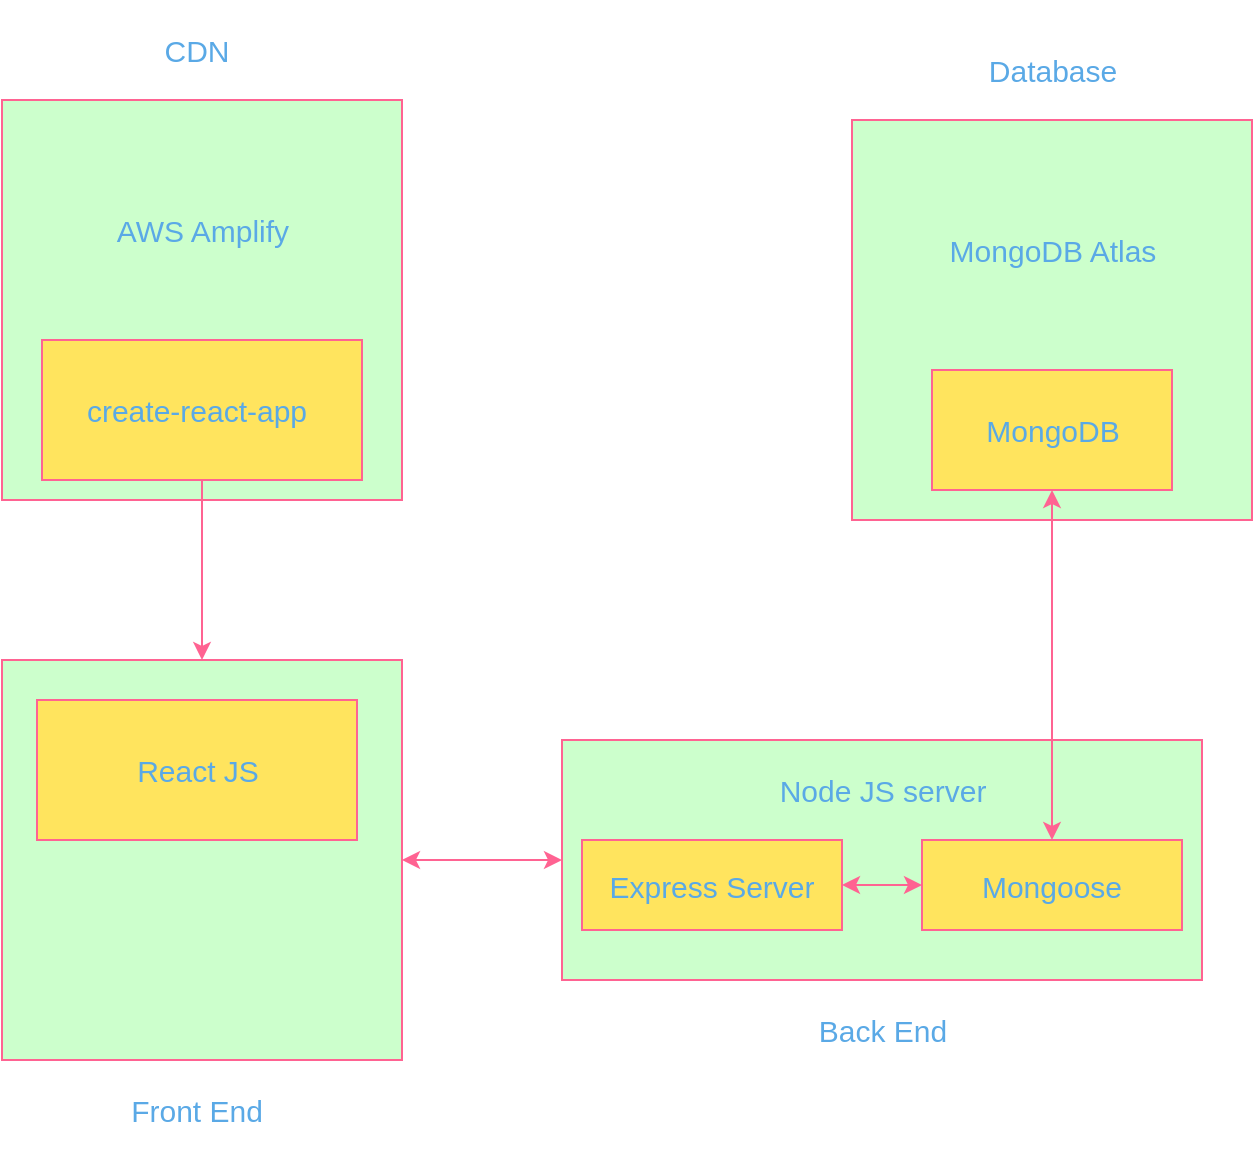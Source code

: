 <mxfile version="14.9.1" type="device"><diagram id="aQjJICAusok8GKXbtGQU" name="Page-1"><mxGraphModel dx="2062" dy="1122" grid="1" gridSize="10" guides="1" tooltips="1" connect="1" arrows="1" fold="1" page="1" pageScale="1" pageWidth="1700" pageHeight="1100" math="0" shadow="0"><root><mxCell id="0"/><mxCell id="1" parent="0"/><mxCell id="H4oFbPX18FAO6HncbEK5-1" value="" style="whiteSpace=wrap;html=1;aspect=fixed;strokeColor=#FF6392;fontColor=#5AA9E6;fillColor=#CCFFCC;" vertex="1" parent="1"><mxGeometry x="200" y="200" width="200" height="200" as="geometry"/></mxCell><mxCell id="H4oFbPX18FAO6HncbEK5-33" style="edgeStyle=orthogonalEdgeStyle;rounded=0;orthogonalLoop=1;jettySize=auto;html=1;entryX=0.5;entryY=0;entryDx=0;entryDy=0;strokeColor=#FF6392;fontColor=#5AA9E6;" edge="1" parent="1" source="H4oFbPX18FAO6HncbEK5-2" target="H4oFbPX18FAO6HncbEK5-19"><mxGeometry relative="1" as="geometry"/></mxCell><mxCell id="H4oFbPX18FAO6HncbEK5-2" value="" style="rounded=0;whiteSpace=wrap;html=1;fillColor=#FFE45E;strokeColor=#FF6392;fontColor=#5AA9E6;" vertex="1" parent="1"><mxGeometry x="220" y="320" width="160" height="70" as="geometry"/></mxCell><mxCell id="H4oFbPX18FAO6HncbEK5-3" value="" style="whiteSpace=wrap;html=1;aspect=fixed;strokeColor=#FF6392;fontColor=#5AA9E6;fillColor=#CCFFCC;" vertex="1" parent="1"><mxGeometry x="625" y="210" width="200" height="200" as="geometry"/></mxCell><mxCell id="H4oFbPX18FAO6HncbEK5-4" value="" style="rounded=0;whiteSpace=wrap;html=1;fillColor=#FFE45E;strokeColor=#FF6392;fontColor=#5AA9E6;" vertex="1" parent="1"><mxGeometry x="665" y="335" width="120" height="60" as="geometry"/></mxCell><mxCell id="H4oFbPX18FAO6HncbEK5-11" value="&lt;font style=&quot;font-size: 15px&quot;&gt;CDN&lt;/font&gt;" style="text;html=1;strokeColor=none;fillColor=none;align=center;verticalAlign=middle;whiteSpace=wrap;rounded=0;fontColor=#5AA9E6;" vertex="1" parent="1"><mxGeometry x="240" y="150" width="115" height="50" as="geometry"/></mxCell><mxCell id="H4oFbPX18FAO6HncbEK5-12" value="&lt;font style=&quot;font-size: 15px&quot;&gt;Database&lt;/font&gt;" style="text;html=1;strokeColor=none;fillColor=none;align=center;verticalAlign=middle;whiteSpace=wrap;rounded=0;fontColor=#5AA9E6;" vertex="1" parent="1"><mxGeometry x="667.5" y="160" width="115" height="50" as="geometry"/></mxCell><mxCell id="H4oFbPX18FAO6HncbEK5-13" value="&lt;font style=&quot;font-size: 15px&quot;&gt;Back End&lt;br&gt;&lt;/font&gt;" style="text;html=1;strokeColor=none;fillColor=none;align=center;verticalAlign=middle;whiteSpace=wrap;rounded=0;fontColor=#5AA9E6;" vertex="1" parent="1"><mxGeometry x="582.5" y="640" width="115" height="50" as="geometry"/></mxCell><mxCell id="H4oFbPX18FAO6HncbEK5-14" value="&lt;font style=&quot;font-size: 15px&quot;&gt;Front End&lt;/font&gt;" style="text;html=1;strokeColor=none;fillColor=none;align=center;verticalAlign=middle;whiteSpace=wrap;rounded=0;fontColor=#5AA9E6;" vertex="1" parent="1"><mxGeometry x="240" y="680" width="115" height="50" as="geometry"/></mxCell><mxCell id="H4oFbPX18FAO6HncbEK5-15" value="&lt;font style=&quot;font-size: 15px&quot;&gt;AWS Amplify&lt;/font&gt;" style="text;html=1;strokeColor=none;fillColor=none;align=center;verticalAlign=middle;whiteSpace=wrap;rounded=0;fontColor=#5AA9E6;" vertex="1" parent="1"><mxGeometry x="242.5" y="240" width="115" height="50" as="geometry"/></mxCell><mxCell id="H4oFbPX18FAO6HncbEK5-16" value="&lt;font style=&quot;font-size: 15px&quot;&gt;MongoDB Atlas&lt;/font&gt;" style="text;html=1;strokeColor=none;fillColor=none;align=center;verticalAlign=middle;whiteSpace=wrap;rounded=0;fontColor=#5AA9E6;" vertex="1" parent="1"><mxGeometry x="667.5" y="250" width="115" height="50" as="geometry"/></mxCell><mxCell id="H4oFbPX18FAO6HncbEK5-17" value="&lt;font style=&quot;font-size: 15px&quot;&gt;create-react-app&lt;br&gt;&lt;/font&gt;" style="text;html=1;strokeColor=none;fillColor=none;align=center;verticalAlign=middle;whiteSpace=wrap;rounded=0;fontColor=#5AA9E6;" vertex="1" parent="1"><mxGeometry x="240" y="330" width="115" height="50" as="geometry"/></mxCell><mxCell id="H4oFbPX18FAO6HncbEK5-18" value="&lt;font style=&quot;font-size: 15px&quot;&gt;MongoDB&lt;/font&gt;" style="text;html=1;strokeColor=none;fillColor=none;align=center;verticalAlign=middle;whiteSpace=wrap;rounded=0;fontColor=#5AA9E6;" vertex="1" parent="1"><mxGeometry x="667.5" y="340" width="115" height="50" as="geometry"/></mxCell><mxCell id="H4oFbPX18FAO6HncbEK5-19" value="" style="whiteSpace=wrap;html=1;aspect=fixed;strokeColor=#FF6392;fontColor=#5AA9E6;fillColor=#CCFFCC;" vertex="1" parent="1"><mxGeometry x="200" y="480" width="200" height="200" as="geometry"/></mxCell><mxCell id="H4oFbPX18FAO6HncbEK5-21" value="&lt;font style=&quot;font-size: 15px&quot;&gt;React JS&lt;/font&gt;" style="rounded=0;whiteSpace=wrap;html=1;fillColor=#FFE45E;strokeColor=#FF6392;fontColor=#5AA9E6;" vertex="1" parent="1"><mxGeometry x="217.5" y="500" width="160" height="70" as="geometry"/></mxCell><mxCell id="H4oFbPX18FAO6HncbEK5-22" value="" style="rounded=0;whiteSpace=wrap;html=1;strokeColor=#FF6392;fontColor=#5AA9E6;fillColor=#CCFFCC;" vertex="1" parent="1"><mxGeometry x="480" y="520" width="320" height="120" as="geometry"/></mxCell><mxCell id="H4oFbPX18FAO6HncbEK5-24" value="&lt;font style=&quot;font-size: 15px&quot;&gt;Mongoose&lt;/font&gt;" style="rounded=0;whiteSpace=wrap;html=1;fillColor=#FFE45E;strokeColor=#FF6392;fontColor=#5AA9E6;" vertex="1" parent="1"><mxGeometry x="660" y="570" width="130" height="45" as="geometry"/></mxCell><mxCell id="H4oFbPX18FAO6HncbEK5-25" value="&lt;font style=&quot;font-size: 15px&quot;&gt;Express Server&lt;/font&gt;" style="rounded=0;whiteSpace=wrap;html=1;fillColor=#FFE45E;strokeColor=#FF6392;fontColor=#5AA9E6;" vertex="1" parent="1"><mxGeometry x="490" y="570" width="130" height="45" as="geometry"/></mxCell><mxCell id="H4oFbPX18FAO6HncbEK5-26" value="&lt;font style=&quot;font-size: 15px&quot;&gt;Node JS server&lt;br&gt;&lt;/font&gt;" style="text;html=1;strokeColor=none;fillColor=none;align=center;verticalAlign=middle;whiteSpace=wrap;rounded=0;fontColor=#5AA9E6;" vertex="1" parent="1"><mxGeometry x="582.5" y="520" width="115" height="50" as="geometry"/></mxCell><mxCell id="H4oFbPX18FAO6HncbEK5-27" value="" style="endArrow=classic;startArrow=classic;html=1;entryX=0.5;entryY=1;entryDx=0;entryDy=0;exitX=0.5;exitY=0;exitDx=0;exitDy=0;strokeColor=#FF6392;fontColor=#5AA9E6;" edge="1" parent="1" source="H4oFbPX18FAO6HncbEK5-24" target="H4oFbPX18FAO6HncbEK5-4"><mxGeometry width="50" height="50" relative="1" as="geometry"><mxPoint x="640" y="490" as="sourcePoint"/><mxPoint x="690" y="440" as="targetPoint"/></mxGeometry></mxCell><mxCell id="H4oFbPX18FAO6HncbEK5-31" value="" style="endArrow=classic;startArrow=classic;html=1;exitX=1;exitY=0.5;exitDx=0;exitDy=0;entryX=0;entryY=0.5;entryDx=0;entryDy=0;strokeColor=#FF6392;fontColor=#5AA9E6;" edge="1" parent="1" source="H4oFbPX18FAO6HncbEK5-25" target="H4oFbPX18FAO6HncbEK5-24"><mxGeometry width="50" height="50" relative="1" as="geometry"><mxPoint x="1080" y="710" as="sourcePoint"/><mxPoint x="1130" y="660" as="targetPoint"/></mxGeometry></mxCell><mxCell id="H4oFbPX18FAO6HncbEK5-32" value="" style="endArrow=classic;startArrow=classic;html=1;exitX=0;exitY=0.5;exitDx=0;exitDy=0;strokeColor=#FF6392;fontColor=#5AA9E6;" edge="1" parent="1" source="H4oFbPX18FAO6HncbEK5-22"><mxGeometry width="50" height="50" relative="1" as="geometry"><mxPoint x="820" y="590" as="sourcePoint"/><mxPoint x="400" y="580" as="targetPoint"/></mxGeometry></mxCell></root></mxGraphModel></diagram></mxfile>